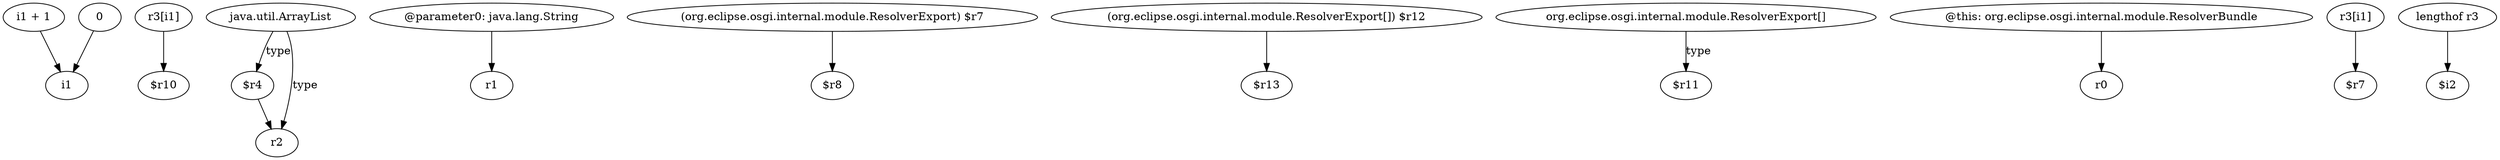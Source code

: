 digraph g {
0[label="i1 + 1"]
1[label="i1"]
0->1[label=""]
2[label="r3[i1]"]
3[label="$r10"]
2->3[label=""]
4[label="java.util.ArrayList"]
5[label="$r4"]
4->5[label="type"]
6[label="@parameter0: java.lang.String"]
7[label="r1"]
6->7[label=""]
8[label="(org.eclipse.osgi.internal.module.ResolverExport) $r7"]
9[label="$r8"]
8->9[label=""]
10[label="(org.eclipse.osgi.internal.module.ResolverExport[]) $r12"]
11[label="$r13"]
10->11[label=""]
12[label="org.eclipse.osgi.internal.module.ResolverExport[]"]
13[label="$r11"]
12->13[label="type"]
14[label="@this: org.eclipse.osgi.internal.module.ResolverBundle"]
15[label="r0"]
14->15[label=""]
16[label="0"]
16->1[label=""]
17[label="r2"]
4->17[label="type"]
18[label="r3[i1]"]
19[label="$r7"]
18->19[label=""]
20[label="lengthof r3"]
21[label="$i2"]
20->21[label=""]
5->17[label=""]
}